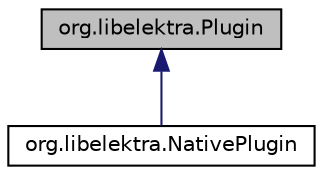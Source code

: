 digraph "org.libelektra.Plugin"
{
 // LATEX_PDF_SIZE
  edge [fontname="Helvetica",fontsize="10",labelfontname="Helvetica",labelfontsize="10"];
  node [fontname="Helvetica",fontsize="10",shape=record];
  Node1 [label="org.libelektra.Plugin",height=0.2,width=0.4,color="black", fillcolor="grey75", style="filled", fontcolor="black",tooltip="Java representation of an Elektra plugin."];
  Node1 -> Node2 [dir="back",color="midnightblue",fontsize="10",style="solid"];
  Node2 [label="org.libelektra.NativePlugin",height=0.2,width=0.4,color="black", fillcolor="white", style="filled",URL="$classorg_1_1libelektra_1_1NativePlugin.html",tooltip="This class can be used to load native Elektra plugins to be used by Java directly."];
}
